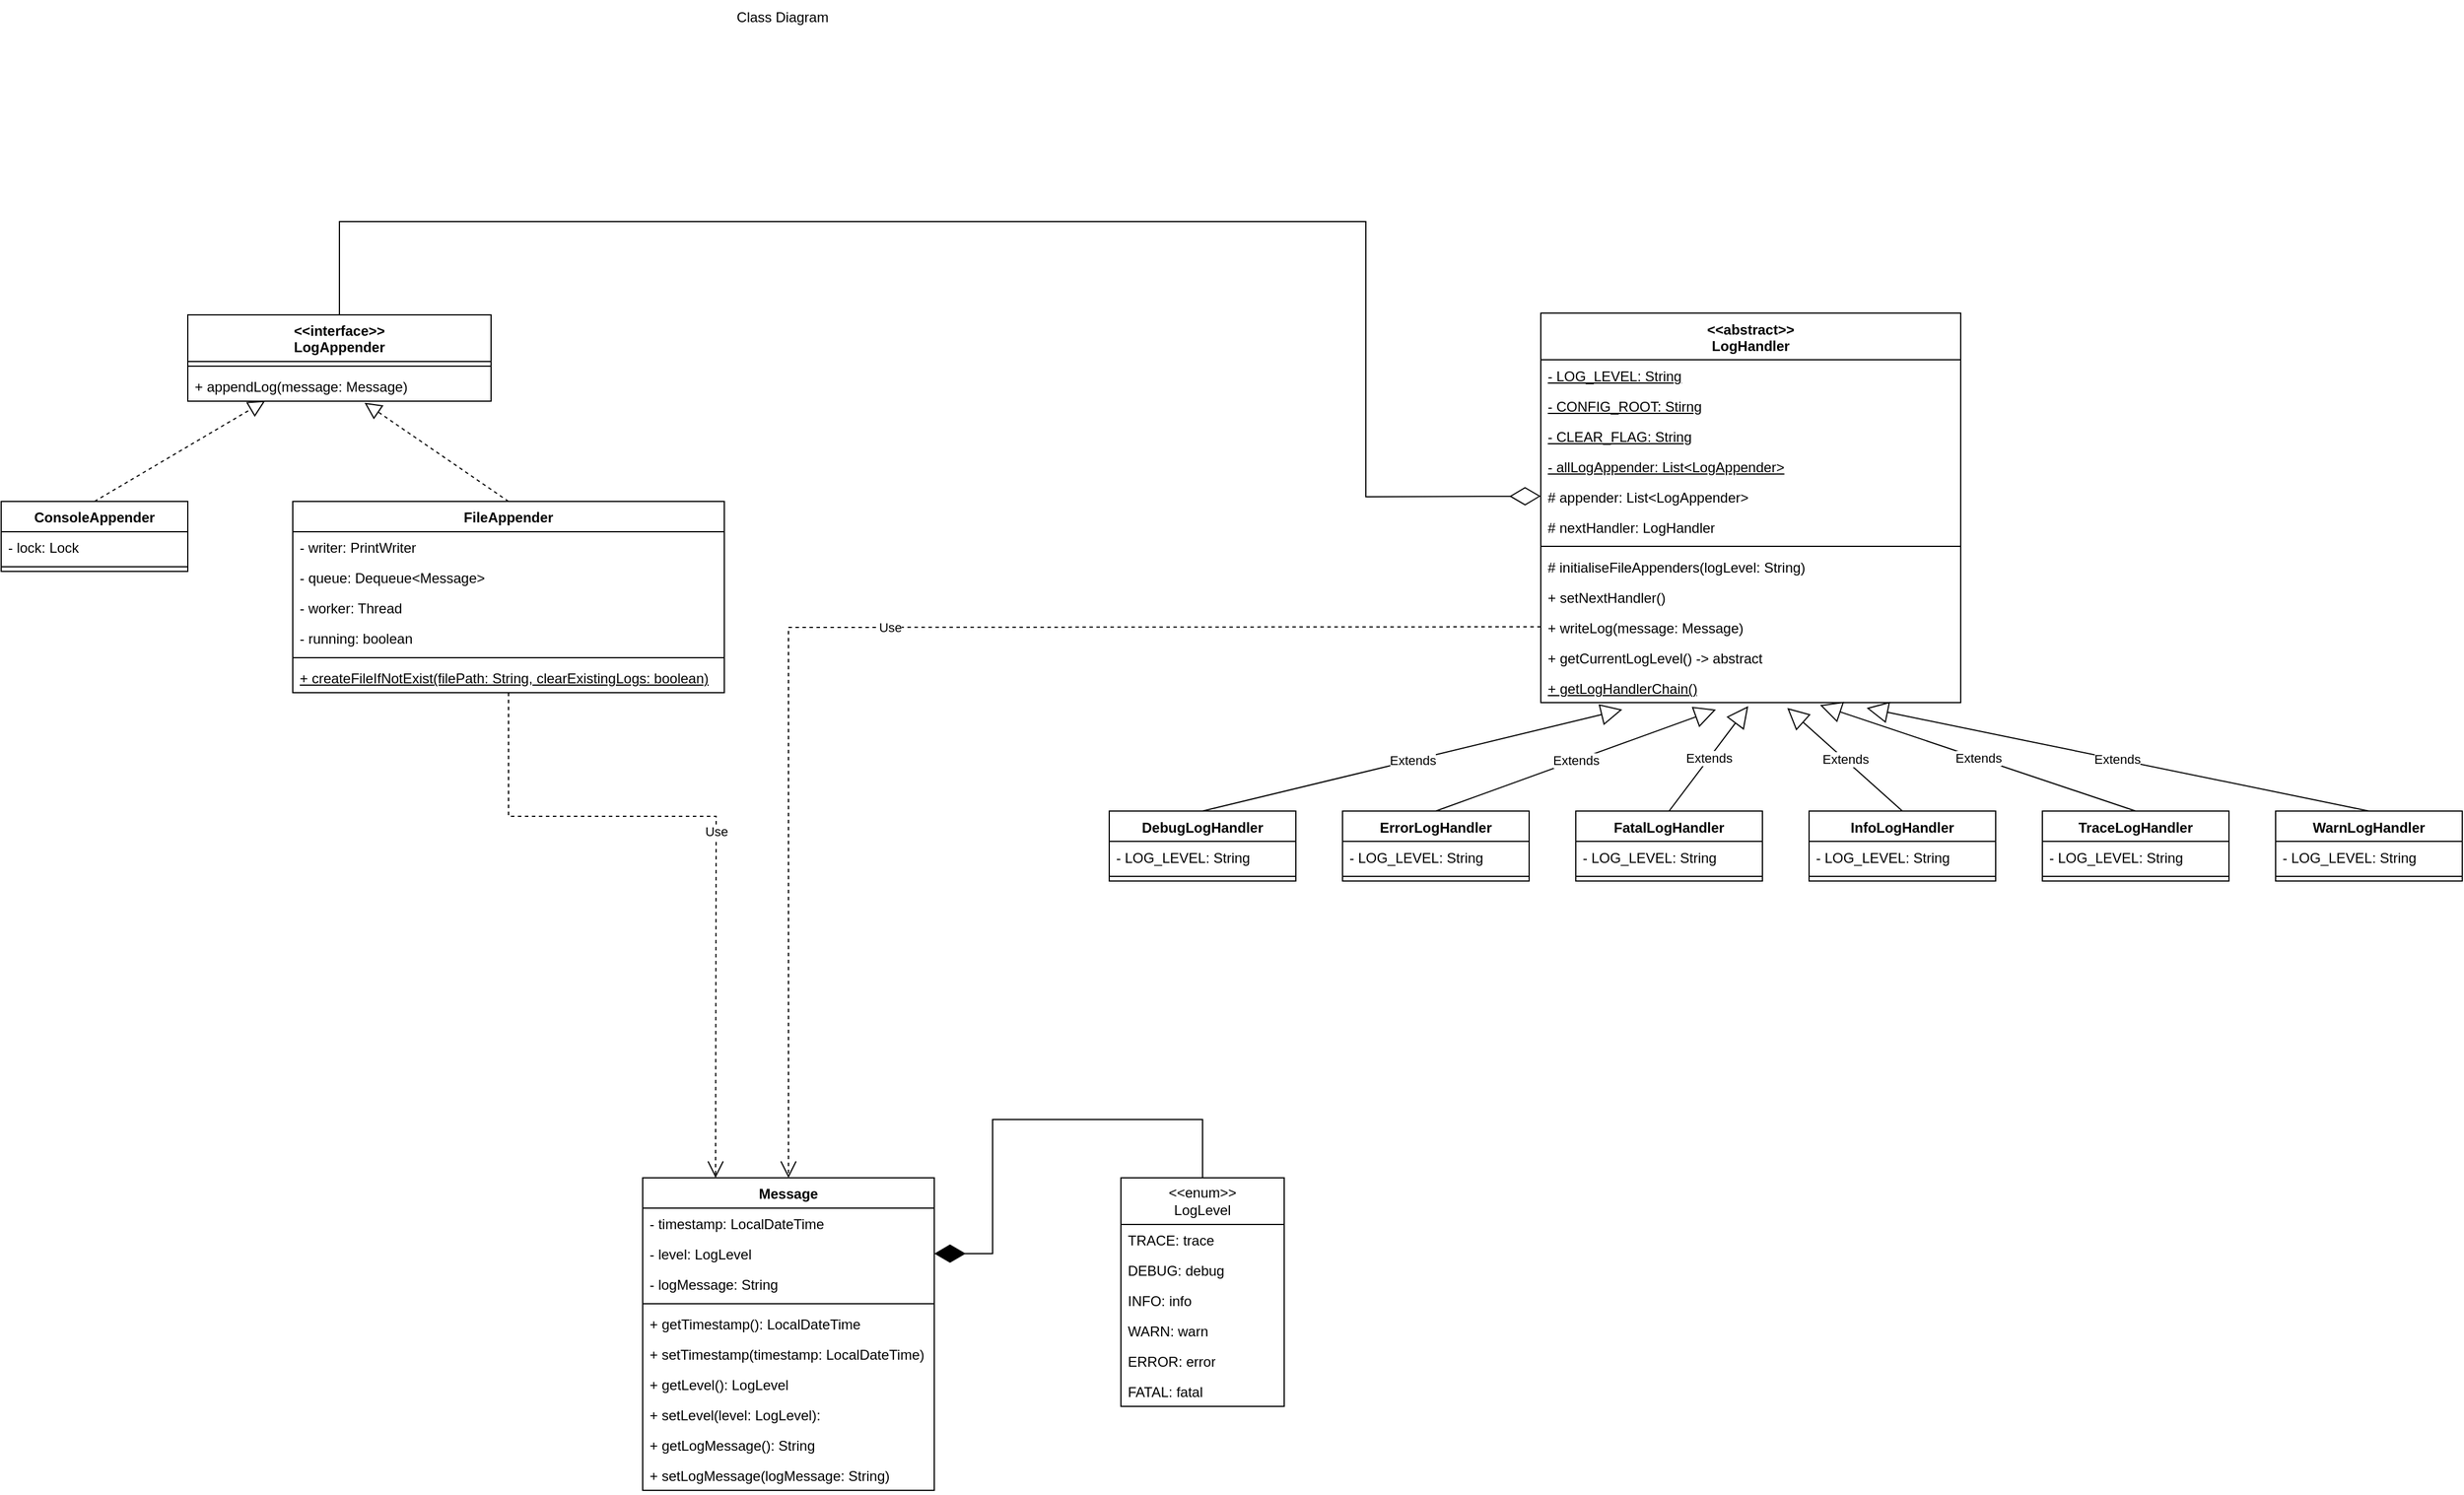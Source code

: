 <mxfile version="28.2.7">
  <diagram id="C5RBs43oDa-KdzZeNtuy" name="Page-1">
    <mxGraphModel dx="2620" dy="1873" grid="1" gridSize="10" guides="1" tooltips="1" connect="1" arrows="1" fold="1" page="1" pageScale="1" pageWidth="3300" pageHeight="4681" math="0" shadow="0">
      <root>
        <mxCell id="WIyWlLk6GJQsqaUBKTNV-0" />
        <mxCell id="WIyWlLk6GJQsqaUBKTNV-1" parent="WIyWlLk6GJQsqaUBKTNV-0" />
        <mxCell id="eOQ8HIZeuh8u5lp4IAcC-0" value="Class Diagram" style="text;html=1;whiteSpace=wrap;strokeColor=none;fillColor=none;align=center;verticalAlign=middle;rounded=0;" vertex="1" parent="WIyWlLk6GJQsqaUBKTNV-1">
          <mxGeometry x="1600" y="90" width="120" height="30" as="geometry" />
        </mxCell>
        <mxCell id="eOQ8HIZeuh8u5lp4IAcC-2" value="&amp;lt;&amp;lt;interface&amp;gt;&amp;gt;&lt;div&gt;LogAppender&lt;/div&gt;" style="swimlane;fontStyle=1;align=center;verticalAlign=top;childLayout=stackLayout;horizontal=1;startSize=40;horizontalStack=0;resizeParent=1;resizeParentMax=0;resizeLast=0;collapsible=1;marginBottom=0;whiteSpace=wrap;html=1;" vertex="1" parent="WIyWlLk6GJQsqaUBKTNV-1">
          <mxGeometry x="1150" y="360" width="260" height="74" as="geometry" />
        </mxCell>
        <mxCell id="eOQ8HIZeuh8u5lp4IAcC-4" value="" style="line;strokeWidth=1;fillColor=none;align=left;verticalAlign=middle;spacingTop=-1;spacingLeft=3;spacingRight=3;rotatable=0;labelPosition=right;points=[];portConstraint=eastwest;strokeColor=inherit;" vertex="1" parent="eOQ8HIZeuh8u5lp4IAcC-2">
          <mxGeometry y="40" width="260" height="8" as="geometry" />
        </mxCell>
        <mxCell id="eOQ8HIZeuh8u5lp4IAcC-5" value="+ appendLog(message: Message)" style="text;strokeColor=none;fillColor=none;align=left;verticalAlign=top;spacingLeft=4;spacingRight=4;overflow=hidden;rotatable=0;points=[[0,0.5],[1,0.5]];portConstraint=eastwest;whiteSpace=wrap;html=1;" vertex="1" parent="eOQ8HIZeuh8u5lp4IAcC-2">
          <mxGeometry y="48" width="260" height="26" as="geometry" />
        </mxCell>
        <mxCell id="eOQ8HIZeuh8u5lp4IAcC-6" value="ConsoleAppender" style="swimlane;fontStyle=1;align=center;verticalAlign=top;childLayout=stackLayout;horizontal=1;startSize=26;horizontalStack=0;resizeParent=1;resizeParentMax=0;resizeLast=0;collapsible=1;marginBottom=0;whiteSpace=wrap;html=1;" vertex="1" parent="WIyWlLk6GJQsqaUBKTNV-1">
          <mxGeometry x="990" y="520" width="160" height="60" as="geometry" />
        </mxCell>
        <mxCell id="eOQ8HIZeuh8u5lp4IAcC-7" value="- lock: Lock" style="text;strokeColor=none;fillColor=none;align=left;verticalAlign=top;spacingLeft=4;spacingRight=4;overflow=hidden;rotatable=0;points=[[0,0.5],[1,0.5]];portConstraint=eastwest;whiteSpace=wrap;html=1;" vertex="1" parent="eOQ8HIZeuh8u5lp4IAcC-6">
          <mxGeometry y="26" width="160" height="26" as="geometry" />
        </mxCell>
        <mxCell id="eOQ8HIZeuh8u5lp4IAcC-8" value="" style="line;strokeWidth=1;fillColor=none;align=left;verticalAlign=middle;spacingTop=-1;spacingLeft=3;spacingRight=3;rotatable=0;labelPosition=right;points=[];portConstraint=eastwest;strokeColor=inherit;" vertex="1" parent="eOQ8HIZeuh8u5lp4IAcC-6">
          <mxGeometry y="52" width="160" height="8" as="geometry" />
        </mxCell>
        <mxCell id="eOQ8HIZeuh8u5lp4IAcC-10" value="" style="endArrow=block;dashed=1;endFill=0;endSize=12;html=1;rounded=0;exitX=0.5;exitY=0;exitDx=0;exitDy=0;entryX=0.255;entryY=0.99;entryDx=0;entryDy=0;entryPerimeter=0;" edge="1" parent="WIyWlLk6GJQsqaUBKTNV-1" source="eOQ8HIZeuh8u5lp4IAcC-6" target="eOQ8HIZeuh8u5lp4IAcC-5">
          <mxGeometry width="160" relative="1" as="geometry">
            <mxPoint x="1020" y="490" as="sourcePoint" />
            <mxPoint x="1180" y="490" as="targetPoint" />
          </mxGeometry>
        </mxCell>
        <mxCell id="eOQ8HIZeuh8u5lp4IAcC-11" value="FileAppender" style="swimlane;fontStyle=1;align=center;verticalAlign=top;childLayout=stackLayout;horizontal=1;startSize=26;horizontalStack=0;resizeParent=1;resizeParentMax=0;resizeLast=0;collapsible=1;marginBottom=0;whiteSpace=wrap;html=1;" vertex="1" parent="WIyWlLk6GJQsqaUBKTNV-1">
          <mxGeometry x="1240" y="520" width="370" height="164" as="geometry" />
        </mxCell>
        <mxCell id="eOQ8HIZeuh8u5lp4IAcC-12" value="- writer: PrintWriter" style="text;strokeColor=none;fillColor=none;align=left;verticalAlign=top;spacingLeft=4;spacingRight=4;overflow=hidden;rotatable=0;points=[[0,0.5],[1,0.5]];portConstraint=eastwest;whiteSpace=wrap;html=1;" vertex="1" parent="eOQ8HIZeuh8u5lp4IAcC-11">
          <mxGeometry y="26" width="370" height="26" as="geometry" />
        </mxCell>
        <mxCell id="eOQ8HIZeuh8u5lp4IAcC-15" value="- queue: Dequeue&amp;lt;Message&amp;gt;" style="text;strokeColor=none;fillColor=none;align=left;verticalAlign=top;spacingLeft=4;spacingRight=4;overflow=hidden;rotatable=0;points=[[0,0.5],[1,0.5]];portConstraint=eastwest;whiteSpace=wrap;html=1;" vertex="1" parent="eOQ8HIZeuh8u5lp4IAcC-11">
          <mxGeometry y="52" width="370" height="26" as="geometry" />
        </mxCell>
        <mxCell id="eOQ8HIZeuh8u5lp4IAcC-16" value="- worker: Thread" style="text;strokeColor=none;fillColor=none;align=left;verticalAlign=top;spacingLeft=4;spacingRight=4;overflow=hidden;rotatable=0;points=[[0,0.5],[1,0.5]];portConstraint=eastwest;whiteSpace=wrap;html=1;" vertex="1" parent="eOQ8HIZeuh8u5lp4IAcC-11">
          <mxGeometry y="78" width="370" height="26" as="geometry" />
        </mxCell>
        <mxCell id="eOQ8HIZeuh8u5lp4IAcC-17" value="- running: boolean" style="text;strokeColor=none;fillColor=none;align=left;verticalAlign=top;spacingLeft=4;spacingRight=4;overflow=hidden;rotatable=0;points=[[0,0.5],[1,0.5]];portConstraint=eastwest;whiteSpace=wrap;html=1;" vertex="1" parent="eOQ8HIZeuh8u5lp4IAcC-11">
          <mxGeometry y="104" width="370" height="26" as="geometry" />
        </mxCell>
        <mxCell id="eOQ8HIZeuh8u5lp4IAcC-13" value="" style="line;strokeWidth=1;fillColor=none;align=left;verticalAlign=middle;spacingTop=-1;spacingLeft=3;spacingRight=3;rotatable=0;labelPosition=right;points=[];portConstraint=eastwest;strokeColor=inherit;" vertex="1" parent="eOQ8HIZeuh8u5lp4IAcC-11">
          <mxGeometry y="130" width="370" height="8" as="geometry" />
        </mxCell>
        <mxCell id="eOQ8HIZeuh8u5lp4IAcC-14" value="&lt;u&gt;+ createFileIfNotExist(filePath: String, clearExistingLogs: boolean)&lt;/u&gt;" style="text;strokeColor=none;fillColor=none;align=left;verticalAlign=top;spacingLeft=4;spacingRight=4;overflow=hidden;rotatable=0;points=[[0,0.5],[1,0.5]];portConstraint=eastwest;whiteSpace=wrap;html=1;" vertex="1" parent="eOQ8HIZeuh8u5lp4IAcC-11">
          <mxGeometry y="138" width="370" height="26" as="geometry" />
        </mxCell>
        <mxCell id="eOQ8HIZeuh8u5lp4IAcC-18" value="" style="endArrow=block;dashed=1;endFill=0;endSize=12;html=1;rounded=0;exitX=0.5;exitY=0;exitDx=0;exitDy=0;entryX=0.583;entryY=1.051;entryDx=0;entryDy=0;entryPerimeter=0;" edge="1" parent="WIyWlLk6GJQsqaUBKTNV-1" source="eOQ8HIZeuh8u5lp4IAcC-11" target="eOQ8HIZeuh8u5lp4IAcC-5">
          <mxGeometry width="160" relative="1" as="geometry">
            <mxPoint x="1250" y="490" as="sourcePoint" />
            <mxPoint x="1410" y="490" as="targetPoint" />
          </mxGeometry>
        </mxCell>
        <mxCell id="eOQ8HIZeuh8u5lp4IAcC-19" value="&amp;lt;&amp;lt;abstract&amp;gt;&amp;gt;&lt;div&gt;LogHandler&lt;/div&gt;" style="swimlane;fontStyle=1;align=center;verticalAlign=top;childLayout=stackLayout;horizontal=1;startSize=40;horizontalStack=0;resizeParent=1;resizeParentMax=0;resizeLast=0;collapsible=1;marginBottom=0;whiteSpace=wrap;html=1;" vertex="1" parent="WIyWlLk6GJQsqaUBKTNV-1">
          <mxGeometry x="2310" y="358.5" width="360" height="334" as="geometry" />
        </mxCell>
        <mxCell id="eOQ8HIZeuh8u5lp4IAcC-20" value="&lt;u&gt;- LOG_LEVEL: String&lt;/u&gt;" style="text;strokeColor=none;fillColor=none;align=left;verticalAlign=top;spacingLeft=4;spacingRight=4;overflow=hidden;rotatable=0;points=[[0,0.5],[1,0.5]];portConstraint=eastwest;whiteSpace=wrap;html=1;" vertex="1" parent="eOQ8HIZeuh8u5lp4IAcC-19">
          <mxGeometry y="40" width="360" height="26" as="geometry" />
        </mxCell>
        <mxCell id="eOQ8HIZeuh8u5lp4IAcC-23" value="&lt;u&gt;- CONFIG_ROOT: Stirng&lt;/u&gt;" style="text;strokeColor=none;fillColor=none;align=left;verticalAlign=top;spacingLeft=4;spacingRight=4;overflow=hidden;rotatable=0;points=[[0,0.5],[1,0.5]];portConstraint=eastwest;whiteSpace=wrap;html=1;" vertex="1" parent="eOQ8HIZeuh8u5lp4IAcC-19">
          <mxGeometry y="66" width="360" height="26" as="geometry" />
        </mxCell>
        <mxCell id="eOQ8HIZeuh8u5lp4IAcC-24" value="&lt;u&gt;- CLEAR_FLAG: String&lt;/u&gt;" style="text;strokeColor=none;fillColor=none;align=left;verticalAlign=top;spacingLeft=4;spacingRight=4;overflow=hidden;rotatable=0;points=[[0,0.5],[1,0.5]];portConstraint=eastwest;whiteSpace=wrap;html=1;" vertex="1" parent="eOQ8HIZeuh8u5lp4IAcC-19">
          <mxGeometry y="92" width="360" height="26" as="geometry" />
        </mxCell>
        <mxCell id="eOQ8HIZeuh8u5lp4IAcC-32" value="&lt;u&gt;- allLogAppender: List&amp;lt;LogAppender&amp;gt;&lt;/u&gt;" style="text;strokeColor=none;fillColor=none;align=left;verticalAlign=top;spacingLeft=4;spacingRight=4;overflow=hidden;rotatable=0;points=[[0,0.5],[1,0.5]];portConstraint=eastwest;whiteSpace=wrap;html=1;" vertex="1" parent="eOQ8HIZeuh8u5lp4IAcC-19">
          <mxGeometry y="118" width="360" height="26" as="geometry" />
        </mxCell>
        <mxCell id="eOQ8HIZeuh8u5lp4IAcC-22" value="# appender: List&amp;lt;LogAppender&amp;gt;" style="text;strokeColor=none;fillColor=none;align=left;verticalAlign=top;spacingLeft=4;spacingRight=4;overflow=hidden;rotatable=0;points=[[0,0.5],[1,0.5]];portConstraint=eastwest;whiteSpace=wrap;html=1;" vertex="1" parent="eOQ8HIZeuh8u5lp4IAcC-19">
          <mxGeometry y="144" width="360" height="26" as="geometry" />
        </mxCell>
        <mxCell id="eOQ8HIZeuh8u5lp4IAcC-31" value="# nextHandler: LogHandler" style="text;strokeColor=none;fillColor=none;align=left;verticalAlign=top;spacingLeft=4;spacingRight=4;overflow=hidden;rotatable=0;points=[[0,0.5],[1,0.5]];portConstraint=eastwest;whiteSpace=wrap;html=1;" vertex="1" parent="eOQ8HIZeuh8u5lp4IAcC-19">
          <mxGeometry y="170" width="360" height="26" as="geometry" />
        </mxCell>
        <mxCell id="eOQ8HIZeuh8u5lp4IAcC-21" value="" style="line;strokeWidth=1;fillColor=none;align=left;verticalAlign=middle;spacingTop=-1;spacingLeft=3;spacingRight=3;rotatable=0;labelPosition=right;points=[];portConstraint=eastwest;strokeColor=inherit;" vertex="1" parent="eOQ8HIZeuh8u5lp4IAcC-19">
          <mxGeometry y="196" width="360" height="8" as="geometry" />
        </mxCell>
        <mxCell id="eOQ8HIZeuh8u5lp4IAcC-33" value="# initialiseFileAppenders(logLevel: String)" style="text;strokeColor=none;fillColor=none;align=left;verticalAlign=top;spacingLeft=4;spacingRight=4;overflow=hidden;rotatable=0;points=[[0,0.5],[1,0.5]];portConstraint=eastwest;whiteSpace=wrap;html=1;" vertex="1" parent="eOQ8HIZeuh8u5lp4IAcC-19">
          <mxGeometry y="204" width="360" height="26" as="geometry" />
        </mxCell>
        <mxCell id="eOQ8HIZeuh8u5lp4IAcC-43" value="+ setNextHandler()" style="text;strokeColor=none;fillColor=none;align=left;verticalAlign=top;spacingLeft=4;spacingRight=4;overflow=hidden;rotatable=0;points=[[0,0.5],[1,0.5]];portConstraint=eastwest;whiteSpace=wrap;html=1;" vertex="1" parent="eOQ8HIZeuh8u5lp4IAcC-19">
          <mxGeometry y="230" width="360" height="26" as="geometry" />
        </mxCell>
        <mxCell id="eOQ8HIZeuh8u5lp4IAcC-44" value="+ writeLog(message: Message)" style="text;strokeColor=none;fillColor=none;align=left;verticalAlign=top;spacingLeft=4;spacingRight=4;overflow=hidden;rotatable=0;points=[[0,0.5],[1,0.5]];portConstraint=eastwest;whiteSpace=wrap;html=1;" vertex="1" parent="eOQ8HIZeuh8u5lp4IAcC-19">
          <mxGeometry y="256" width="360" height="26" as="geometry" />
        </mxCell>
        <mxCell id="eOQ8HIZeuh8u5lp4IAcC-46" value="+ getCurrentLogLevel() -&amp;gt; abstract" style="text;strokeColor=none;fillColor=none;align=left;verticalAlign=top;spacingLeft=4;spacingRight=4;overflow=hidden;rotatable=0;points=[[0,0.5],[1,0.5]];portConstraint=eastwest;whiteSpace=wrap;html=1;" vertex="1" parent="eOQ8HIZeuh8u5lp4IAcC-19">
          <mxGeometry y="282" width="360" height="26" as="geometry" />
        </mxCell>
        <mxCell id="eOQ8HIZeuh8u5lp4IAcC-45" value="&lt;u&gt;+ getLogHandlerChain()&lt;/u&gt;" style="text;strokeColor=none;fillColor=none;align=left;verticalAlign=top;spacingLeft=4;spacingRight=4;overflow=hidden;rotatable=0;points=[[0,0.5],[1,0.5]];portConstraint=eastwest;whiteSpace=wrap;html=1;" vertex="1" parent="eOQ8HIZeuh8u5lp4IAcC-19">
          <mxGeometry y="308" width="360" height="26" as="geometry" />
        </mxCell>
        <mxCell id="eOQ8HIZeuh8u5lp4IAcC-51" value="DebugLogHandler" style="swimlane;fontStyle=1;align=center;verticalAlign=top;childLayout=stackLayout;horizontal=1;startSize=26;horizontalStack=0;resizeParent=1;resizeParentMax=0;resizeLast=0;collapsible=1;marginBottom=0;whiteSpace=wrap;html=1;" vertex="1" parent="WIyWlLk6GJQsqaUBKTNV-1">
          <mxGeometry x="1940" y="785.5" width="160" height="60" as="geometry" />
        </mxCell>
        <mxCell id="eOQ8HIZeuh8u5lp4IAcC-50" value="- LOG_LEVEL: String" style="text;strokeColor=none;fillColor=none;align=left;verticalAlign=top;spacingLeft=4;spacingRight=4;overflow=hidden;rotatable=0;points=[[0,0.5],[1,0.5]];portConstraint=eastwest;whiteSpace=wrap;html=1;" vertex="1" parent="eOQ8HIZeuh8u5lp4IAcC-51">
          <mxGeometry y="26" width="160" height="26" as="geometry" />
        </mxCell>
        <mxCell id="eOQ8HIZeuh8u5lp4IAcC-53" value="" style="line;strokeWidth=1;fillColor=none;align=left;verticalAlign=middle;spacingTop=-1;spacingLeft=3;spacingRight=3;rotatable=0;labelPosition=right;points=[];portConstraint=eastwest;strokeColor=inherit;" vertex="1" parent="eOQ8HIZeuh8u5lp4IAcC-51">
          <mxGeometry y="52" width="160" height="8" as="geometry" />
        </mxCell>
        <mxCell id="eOQ8HIZeuh8u5lp4IAcC-55" value="ErrorLogHandler" style="swimlane;fontStyle=1;align=center;verticalAlign=top;childLayout=stackLayout;horizontal=1;startSize=26;horizontalStack=0;resizeParent=1;resizeParentMax=0;resizeLast=0;collapsible=1;marginBottom=0;whiteSpace=wrap;html=1;" vertex="1" parent="WIyWlLk6GJQsqaUBKTNV-1">
          <mxGeometry x="2140" y="785.5" width="160" height="60" as="geometry" />
        </mxCell>
        <mxCell id="eOQ8HIZeuh8u5lp4IAcC-56" value="- LOG_LEVEL: String" style="text;strokeColor=none;fillColor=none;align=left;verticalAlign=top;spacingLeft=4;spacingRight=4;overflow=hidden;rotatable=0;points=[[0,0.5],[1,0.5]];portConstraint=eastwest;whiteSpace=wrap;html=1;" vertex="1" parent="eOQ8HIZeuh8u5lp4IAcC-55">
          <mxGeometry y="26" width="160" height="26" as="geometry" />
        </mxCell>
        <mxCell id="eOQ8HIZeuh8u5lp4IAcC-57" value="" style="line;strokeWidth=1;fillColor=none;align=left;verticalAlign=middle;spacingTop=-1;spacingLeft=3;spacingRight=3;rotatable=0;labelPosition=right;points=[];portConstraint=eastwest;strokeColor=inherit;" vertex="1" parent="eOQ8HIZeuh8u5lp4IAcC-55">
          <mxGeometry y="52" width="160" height="8" as="geometry" />
        </mxCell>
        <mxCell id="eOQ8HIZeuh8u5lp4IAcC-58" value="InfoLogHandler" style="swimlane;fontStyle=1;align=center;verticalAlign=top;childLayout=stackLayout;horizontal=1;startSize=26;horizontalStack=0;resizeParent=1;resizeParentMax=0;resizeLast=0;collapsible=1;marginBottom=0;whiteSpace=wrap;html=1;" vertex="1" parent="WIyWlLk6GJQsqaUBKTNV-1">
          <mxGeometry x="2540" y="785.5" width="160" height="60" as="geometry" />
        </mxCell>
        <mxCell id="eOQ8HIZeuh8u5lp4IAcC-59" value="- LOG_LEVEL: String" style="text;strokeColor=none;fillColor=none;align=left;verticalAlign=top;spacingLeft=4;spacingRight=4;overflow=hidden;rotatable=0;points=[[0,0.5],[1,0.5]];portConstraint=eastwest;whiteSpace=wrap;html=1;" vertex="1" parent="eOQ8HIZeuh8u5lp4IAcC-58">
          <mxGeometry y="26" width="160" height="26" as="geometry" />
        </mxCell>
        <mxCell id="eOQ8HIZeuh8u5lp4IAcC-60" value="" style="line;strokeWidth=1;fillColor=none;align=left;verticalAlign=middle;spacingTop=-1;spacingLeft=3;spacingRight=3;rotatable=0;labelPosition=right;points=[];portConstraint=eastwest;strokeColor=inherit;" vertex="1" parent="eOQ8HIZeuh8u5lp4IAcC-58">
          <mxGeometry y="52" width="160" height="8" as="geometry" />
        </mxCell>
        <mxCell id="eOQ8HIZeuh8u5lp4IAcC-61" value="FatalLogHandler" style="swimlane;fontStyle=1;align=center;verticalAlign=top;childLayout=stackLayout;horizontal=1;startSize=26;horizontalStack=0;resizeParent=1;resizeParentMax=0;resizeLast=0;collapsible=1;marginBottom=0;whiteSpace=wrap;html=1;" vertex="1" parent="WIyWlLk6GJQsqaUBKTNV-1">
          <mxGeometry x="2340" y="785.5" width="160" height="60" as="geometry" />
        </mxCell>
        <mxCell id="eOQ8HIZeuh8u5lp4IAcC-62" value="- LOG_LEVEL: String" style="text;strokeColor=none;fillColor=none;align=left;verticalAlign=top;spacingLeft=4;spacingRight=4;overflow=hidden;rotatable=0;points=[[0,0.5],[1,0.5]];portConstraint=eastwest;whiteSpace=wrap;html=1;" vertex="1" parent="eOQ8HIZeuh8u5lp4IAcC-61">
          <mxGeometry y="26" width="160" height="26" as="geometry" />
        </mxCell>
        <mxCell id="eOQ8HIZeuh8u5lp4IAcC-63" value="" style="line;strokeWidth=1;fillColor=none;align=left;verticalAlign=middle;spacingTop=-1;spacingLeft=3;spacingRight=3;rotatable=0;labelPosition=right;points=[];portConstraint=eastwest;strokeColor=inherit;" vertex="1" parent="eOQ8HIZeuh8u5lp4IAcC-61">
          <mxGeometry y="52" width="160" height="8" as="geometry" />
        </mxCell>
        <mxCell id="eOQ8HIZeuh8u5lp4IAcC-65" value="WarnLogHandler" style="swimlane;fontStyle=1;align=center;verticalAlign=top;childLayout=stackLayout;horizontal=1;startSize=26;horizontalStack=0;resizeParent=1;resizeParentMax=0;resizeLast=0;collapsible=1;marginBottom=0;whiteSpace=wrap;html=1;" vertex="1" parent="WIyWlLk6GJQsqaUBKTNV-1">
          <mxGeometry x="2940" y="785.5" width="160" height="60" as="geometry" />
        </mxCell>
        <mxCell id="eOQ8HIZeuh8u5lp4IAcC-66" value="- LOG_LEVEL: String" style="text;strokeColor=none;fillColor=none;align=left;verticalAlign=top;spacingLeft=4;spacingRight=4;overflow=hidden;rotatable=0;points=[[0,0.5],[1,0.5]];portConstraint=eastwest;whiteSpace=wrap;html=1;" vertex="1" parent="eOQ8HIZeuh8u5lp4IAcC-65">
          <mxGeometry y="26" width="160" height="26" as="geometry" />
        </mxCell>
        <mxCell id="eOQ8HIZeuh8u5lp4IAcC-67" value="" style="line;strokeWidth=1;fillColor=none;align=left;verticalAlign=middle;spacingTop=-1;spacingLeft=3;spacingRight=3;rotatable=0;labelPosition=right;points=[];portConstraint=eastwest;strokeColor=inherit;" vertex="1" parent="eOQ8HIZeuh8u5lp4IAcC-65">
          <mxGeometry y="52" width="160" height="8" as="geometry" />
        </mxCell>
        <mxCell id="eOQ8HIZeuh8u5lp4IAcC-68" value="TraceLogHandler" style="swimlane;fontStyle=1;align=center;verticalAlign=top;childLayout=stackLayout;horizontal=1;startSize=26;horizontalStack=0;resizeParent=1;resizeParentMax=0;resizeLast=0;collapsible=1;marginBottom=0;whiteSpace=wrap;html=1;" vertex="1" parent="WIyWlLk6GJQsqaUBKTNV-1">
          <mxGeometry x="2740" y="785.5" width="160" height="60" as="geometry" />
        </mxCell>
        <mxCell id="eOQ8HIZeuh8u5lp4IAcC-69" value="- LOG_LEVEL: String" style="text;strokeColor=none;fillColor=none;align=left;verticalAlign=top;spacingLeft=4;spacingRight=4;overflow=hidden;rotatable=0;points=[[0,0.5],[1,0.5]];portConstraint=eastwest;whiteSpace=wrap;html=1;" vertex="1" parent="eOQ8HIZeuh8u5lp4IAcC-68">
          <mxGeometry y="26" width="160" height="26" as="geometry" />
        </mxCell>
        <mxCell id="eOQ8HIZeuh8u5lp4IAcC-70" value="" style="line;strokeWidth=1;fillColor=none;align=left;verticalAlign=middle;spacingTop=-1;spacingLeft=3;spacingRight=3;rotatable=0;labelPosition=right;points=[];portConstraint=eastwest;strokeColor=inherit;" vertex="1" parent="eOQ8HIZeuh8u5lp4IAcC-68">
          <mxGeometry y="52" width="160" height="8" as="geometry" />
        </mxCell>
        <mxCell id="eOQ8HIZeuh8u5lp4IAcC-71" value="Extends" style="endArrow=block;endSize=16;endFill=0;html=1;rounded=0;exitX=0.5;exitY=0;exitDx=0;exitDy=0;entryX=0.494;entryY=1.115;entryDx=0;entryDy=0;entryPerimeter=0;" edge="1" parent="WIyWlLk6GJQsqaUBKTNV-1" source="eOQ8HIZeuh8u5lp4IAcC-61" target="eOQ8HIZeuh8u5lp4IAcC-45">
          <mxGeometry width="160" relative="1" as="geometry">
            <mxPoint x="1950" y="980" as="sourcePoint" />
            <mxPoint x="2110" y="980" as="targetPoint" />
          </mxGeometry>
        </mxCell>
        <mxCell id="eOQ8HIZeuh8u5lp4IAcC-72" value="Extends" style="endArrow=block;endSize=16;endFill=0;html=1;rounded=0;exitX=0.5;exitY=0;exitDx=0;exitDy=0;entryX=0.587;entryY=1.179;entryDx=0;entryDy=0;entryPerimeter=0;" edge="1" parent="WIyWlLk6GJQsqaUBKTNV-1" source="eOQ8HIZeuh8u5lp4IAcC-58" target="eOQ8HIZeuh8u5lp4IAcC-45">
          <mxGeometry width="160" relative="1" as="geometry">
            <mxPoint x="1930" y="1010" as="sourcePoint" />
            <mxPoint x="2090" y="1010" as="targetPoint" />
          </mxGeometry>
        </mxCell>
        <mxCell id="eOQ8HIZeuh8u5lp4IAcC-73" value="Extends" style="endArrow=block;endSize=16;endFill=0;html=1;rounded=0;exitX=0.5;exitY=0;exitDx=0;exitDy=0;entryX=0.417;entryY=1.231;entryDx=0;entryDy=0;entryPerimeter=0;" edge="1" parent="WIyWlLk6GJQsqaUBKTNV-1" source="eOQ8HIZeuh8u5lp4IAcC-55" target="eOQ8HIZeuh8u5lp4IAcC-45">
          <mxGeometry width="160" relative="1" as="geometry">
            <mxPoint x="1930" y="1010" as="sourcePoint" />
            <mxPoint x="2090" y="1010" as="targetPoint" />
          </mxGeometry>
        </mxCell>
        <mxCell id="eOQ8HIZeuh8u5lp4IAcC-74" value="Extends" style="endArrow=block;endSize=16;endFill=0;html=1;rounded=0;exitX=0.5;exitY=0;exitDx=0;exitDy=0;entryX=0.665;entryY=1.083;entryDx=0;entryDy=0;entryPerimeter=0;" edge="1" parent="WIyWlLk6GJQsqaUBKTNV-1" source="eOQ8HIZeuh8u5lp4IAcC-68" target="eOQ8HIZeuh8u5lp4IAcC-45">
          <mxGeometry width="160" relative="1" as="geometry">
            <mxPoint x="1930" y="1010" as="sourcePoint" />
            <mxPoint x="2090" y="1010" as="targetPoint" />
          </mxGeometry>
        </mxCell>
        <mxCell id="eOQ8HIZeuh8u5lp4IAcC-75" value="Extends" style="endArrow=block;endSize=16;endFill=0;html=1;rounded=0;exitX=0.5;exitY=0;exitDx=0;exitDy=0;entryX=0.194;entryY=1.231;entryDx=0;entryDy=0;entryPerimeter=0;" edge="1" parent="WIyWlLk6GJQsqaUBKTNV-1" source="eOQ8HIZeuh8u5lp4IAcC-51" target="eOQ8HIZeuh8u5lp4IAcC-45">
          <mxGeometry width="160" relative="1" as="geometry">
            <mxPoint x="1930" y="1010" as="sourcePoint" />
            <mxPoint x="2090" y="1010" as="targetPoint" />
          </mxGeometry>
        </mxCell>
        <mxCell id="eOQ8HIZeuh8u5lp4IAcC-76" value="Extends" style="endArrow=block;endSize=16;endFill=0;html=1;rounded=0;exitX=0.5;exitY=0;exitDx=0;exitDy=0;entryX=0.776;entryY=1.179;entryDx=0;entryDy=0;entryPerimeter=0;" edge="1" parent="WIyWlLk6GJQsqaUBKTNV-1" source="eOQ8HIZeuh8u5lp4IAcC-65" target="eOQ8HIZeuh8u5lp4IAcC-45">
          <mxGeometry width="160" relative="1" as="geometry">
            <mxPoint x="1850" y="1010" as="sourcePoint" />
            <mxPoint x="2010" y="1010" as="targetPoint" />
          </mxGeometry>
        </mxCell>
        <mxCell id="eOQ8HIZeuh8u5lp4IAcC-77" value="&amp;lt;&amp;lt;enum&amp;gt;&amp;gt;&lt;br&gt;LogLevel" style="swimlane;fontStyle=0;childLayout=stackLayout;horizontal=1;startSize=40;fillColor=none;horizontalStack=0;resizeParent=1;resizeParentMax=0;resizeLast=0;collapsible=1;marginBottom=0;whiteSpace=wrap;html=1;" vertex="1" parent="WIyWlLk6GJQsqaUBKTNV-1">
          <mxGeometry x="1950" y="1100" width="140" height="196" as="geometry" />
        </mxCell>
        <mxCell id="eOQ8HIZeuh8u5lp4IAcC-78" value="TRACE: trace" style="text;strokeColor=none;fillColor=none;align=left;verticalAlign=top;spacingLeft=4;spacingRight=4;overflow=hidden;rotatable=0;points=[[0,0.5],[1,0.5]];portConstraint=eastwest;whiteSpace=wrap;html=1;" vertex="1" parent="eOQ8HIZeuh8u5lp4IAcC-77">
          <mxGeometry y="40" width="140" height="26" as="geometry" />
        </mxCell>
        <mxCell id="eOQ8HIZeuh8u5lp4IAcC-79" value="DEBUG: debug" style="text;strokeColor=none;fillColor=none;align=left;verticalAlign=top;spacingLeft=4;spacingRight=4;overflow=hidden;rotatable=0;points=[[0,0.5],[1,0.5]];portConstraint=eastwest;whiteSpace=wrap;html=1;" vertex="1" parent="eOQ8HIZeuh8u5lp4IAcC-77">
          <mxGeometry y="66" width="140" height="26" as="geometry" />
        </mxCell>
        <mxCell id="eOQ8HIZeuh8u5lp4IAcC-80" value="INFO: info" style="text;strokeColor=none;fillColor=none;align=left;verticalAlign=top;spacingLeft=4;spacingRight=4;overflow=hidden;rotatable=0;points=[[0,0.5],[1,0.5]];portConstraint=eastwest;whiteSpace=wrap;html=1;" vertex="1" parent="eOQ8HIZeuh8u5lp4IAcC-77">
          <mxGeometry y="92" width="140" height="26" as="geometry" />
        </mxCell>
        <mxCell id="eOQ8HIZeuh8u5lp4IAcC-81" value="WARN: warn" style="text;strokeColor=none;fillColor=none;align=left;verticalAlign=top;spacingLeft=4;spacingRight=4;overflow=hidden;rotatable=0;points=[[0,0.5],[1,0.5]];portConstraint=eastwest;whiteSpace=wrap;html=1;" vertex="1" parent="eOQ8HIZeuh8u5lp4IAcC-77">
          <mxGeometry y="118" width="140" height="26" as="geometry" />
        </mxCell>
        <mxCell id="eOQ8HIZeuh8u5lp4IAcC-82" value="ERROR: error" style="text;strokeColor=none;fillColor=none;align=left;verticalAlign=top;spacingLeft=4;spacingRight=4;overflow=hidden;rotatable=0;points=[[0,0.5],[1,0.5]];portConstraint=eastwest;whiteSpace=wrap;html=1;" vertex="1" parent="eOQ8HIZeuh8u5lp4IAcC-77">
          <mxGeometry y="144" width="140" height="26" as="geometry" />
        </mxCell>
        <mxCell id="eOQ8HIZeuh8u5lp4IAcC-83" value="FATAL: fatal" style="text;strokeColor=none;fillColor=none;align=left;verticalAlign=top;spacingLeft=4;spacingRight=4;overflow=hidden;rotatable=0;points=[[0,0.5],[1,0.5]];portConstraint=eastwest;whiteSpace=wrap;html=1;" vertex="1" parent="eOQ8HIZeuh8u5lp4IAcC-77">
          <mxGeometry y="170" width="140" height="26" as="geometry" />
        </mxCell>
        <mxCell id="eOQ8HIZeuh8u5lp4IAcC-84" value="Message" style="swimlane;fontStyle=1;align=center;verticalAlign=top;childLayout=stackLayout;horizontal=1;startSize=26;horizontalStack=0;resizeParent=1;resizeParentMax=0;resizeLast=0;collapsible=1;marginBottom=0;whiteSpace=wrap;html=1;" vertex="1" parent="WIyWlLk6GJQsqaUBKTNV-1">
          <mxGeometry x="1540" y="1100" width="250" height="268" as="geometry" />
        </mxCell>
        <mxCell id="eOQ8HIZeuh8u5lp4IAcC-85" value="- timestamp: LocalDateTime" style="text;strokeColor=none;fillColor=none;align=left;verticalAlign=top;spacingLeft=4;spacingRight=4;overflow=hidden;rotatable=0;points=[[0,0.5],[1,0.5]];portConstraint=eastwest;whiteSpace=wrap;html=1;" vertex="1" parent="eOQ8HIZeuh8u5lp4IAcC-84">
          <mxGeometry y="26" width="250" height="26" as="geometry" />
        </mxCell>
        <mxCell id="eOQ8HIZeuh8u5lp4IAcC-87" value="- level: LogLevel" style="text;strokeColor=none;fillColor=none;align=left;verticalAlign=top;spacingLeft=4;spacingRight=4;overflow=hidden;rotatable=0;points=[[0,0.5],[1,0.5]];portConstraint=eastwest;whiteSpace=wrap;html=1;" vertex="1" parent="eOQ8HIZeuh8u5lp4IAcC-84">
          <mxGeometry y="52" width="250" height="26" as="geometry" />
        </mxCell>
        <mxCell id="eOQ8HIZeuh8u5lp4IAcC-88" value="- logMessage: String" style="text;strokeColor=none;fillColor=none;align=left;verticalAlign=top;spacingLeft=4;spacingRight=4;overflow=hidden;rotatable=0;points=[[0,0.5],[1,0.5]];portConstraint=eastwest;whiteSpace=wrap;html=1;" vertex="1" parent="eOQ8HIZeuh8u5lp4IAcC-84">
          <mxGeometry y="78" width="250" height="26" as="geometry" />
        </mxCell>
        <mxCell id="eOQ8HIZeuh8u5lp4IAcC-86" value="" style="line;strokeWidth=1;fillColor=none;align=left;verticalAlign=middle;spacingTop=-1;spacingLeft=3;spacingRight=3;rotatable=0;labelPosition=right;points=[];portConstraint=eastwest;strokeColor=inherit;" vertex="1" parent="eOQ8HIZeuh8u5lp4IAcC-84">
          <mxGeometry y="104" width="250" height="8" as="geometry" />
        </mxCell>
        <mxCell id="eOQ8HIZeuh8u5lp4IAcC-89" value="+ getTimestamp(): LocalDateTime" style="text;strokeColor=none;fillColor=none;align=left;verticalAlign=top;spacingLeft=4;spacingRight=4;overflow=hidden;rotatable=0;points=[[0,0.5],[1,0.5]];portConstraint=eastwest;whiteSpace=wrap;html=1;" vertex="1" parent="eOQ8HIZeuh8u5lp4IAcC-84">
          <mxGeometry y="112" width="250" height="26" as="geometry" />
        </mxCell>
        <mxCell id="eOQ8HIZeuh8u5lp4IAcC-90" value="+ setTimestamp(timestamp: LocalDateTime)" style="text;strokeColor=none;fillColor=none;align=left;verticalAlign=top;spacingLeft=4;spacingRight=4;overflow=hidden;rotatable=0;points=[[0,0.5],[1,0.5]];portConstraint=eastwest;whiteSpace=wrap;html=1;" vertex="1" parent="eOQ8HIZeuh8u5lp4IAcC-84">
          <mxGeometry y="138" width="250" height="26" as="geometry" />
        </mxCell>
        <mxCell id="eOQ8HIZeuh8u5lp4IAcC-91" value="+ getLevel(): LogLevel" style="text;strokeColor=none;fillColor=none;align=left;verticalAlign=top;spacingLeft=4;spacingRight=4;overflow=hidden;rotatable=0;points=[[0,0.5],[1,0.5]];portConstraint=eastwest;whiteSpace=wrap;html=1;" vertex="1" parent="eOQ8HIZeuh8u5lp4IAcC-84">
          <mxGeometry y="164" width="250" height="26" as="geometry" />
        </mxCell>
        <mxCell id="eOQ8HIZeuh8u5lp4IAcC-92" value="+ setLevel(level: LogLevel):&amp;nbsp;" style="text;strokeColor=none;fillColor=none;align=left;verticalAlign=top;spacingLeft=4;spacingRight=4;overflow=hidden;rotatable=0;points=[[0,0.5],[1,0.5]];portConstraint=eastwest;whiteSpace=wrap;html=1;" vertex="1" parent="eOQ8HIZeuh8u5lp4IAcC-84">
          <mxGeometry y="190" width="250" height="26" as="geometry" />
        </mxCell>
        <mxCell id="eOQ8HIZeuh8u5lp4IAcC-94" value="+ getLogMessage(): String" style="text;strokeColor=none;fillColor=none;align=left;verticalAlign=top;spacingLeft=4;spacingRight=4;overflow=hidden;rotatable=0;points=[[0,0.5],[1,0.5]];portConstraint=eastwest;whiteSpace=wrap;html=1;" vertex="1" parent="eOQ8HIZeuh8u5lp4IAcC-84">
          <mxGeometry y="216" width="250" height="26" as="geometry" />
        </mxCell>
        <mxCell id="eOQ8HIZeuh8u5lp4IAcC-93" value="+ setLogMessage(logMessage: String)" style="text;strokeColor=none;fillColor=none;align=left;verticalAlign=top;spacingLeft=4;spacingRight=4;overflow=hidden;rotatable=0;points=[[0,0.5],[1,0.5]];portConstraint=eastwest;whiteSpace=wrap;html=1;" vertex="1" parent="eOQ8HIZeuh8u5lp4IAcC-84">
          <mxGeometry y="242" width="250" height="26" as="geometry" />
        </mxCell>
        <mxCell id="eOQ8HIZeuh8u5lp4IAcC-96" value="" style="endArrow=diamondThin;endFill=1;endSize=24;html=1;rounded=0;entryX=1;entryY=0.5;entryDx=0;entryDy=0;exitX=0.5;exitY=0;exitDx=0;exitDy=0;" edge="1" parent="WIyWlLk6GJQsqaUBKTNV-1" source="eOQ8HIZeuh8u5lp4IAcC-77" target="eOQ8HIZeuh8u5lp4IAcC-87">
          <mxGeometry width="160" relative="1" as="geometry">
            <mxPoint x="1680" y="830" as="sourcePoint" />
            <mxPoint x="1840" y="830" as="targetPoint" />
            <Array as="points">
              <mxPoint x="2020" y="1050" />
              <mxPoint x="1840" y="1050" />
              <mxPoint x="1840" y="1165" />
            </Array>
          </mxGeometry>
        </mxCell>
        <mxCell id="eOQ8HIZeuh8u5lp4IAcC-97" value="" style="endArrow=diamondThin;endFill=0;endSize=24;html=1;rounded=0;entryX=0;entryY=0.5;entryDx=0;entryDy=0;exitX=0.5;exitY=0;exitDx=0;exitDy=0;" edge="1" parent="WIyWlLk6GJQsqaUBKTNV-1" source="eOQ8HIZeuh8u5lp4IAcC-2" target="eOQ8HIZeuh8u5lp4IAcC-22">
          <mxGeometry width="160" relative="1" as="geometry">
            <mxPoint x="1660" y="680" as="sourcePoint" />
            <mxPoint x="1820" y="680" as="targetPoint" />
            <Array as="points">
              <mxPoint x="1280" y="280" />
              <mxPoint x="2160" y="280" />
              <mxPoint x="2160" y="516" />
            </Array>
          </mxGeometry>
        </mxCell>
        <mxCell id="eOQ8HIZeuh8u5lp4IAcC-98" value="Use" style="endArrow=open;endSize=12;dashed=1;html=1;rounded=0;exitX=0;exitY=0.5;exitDx=0;exitDy=0;entryX=0.5;entryY=0;entryDx=0;entryDy=0;" edge="1" parent="WIyWlLk6GJQsqaUBKTNV-1" source="eOQ8HIZeuh8u5lp4IAcC-44" target="eOQ8HIZeuh8u5lp4IAcC-84">
          <mxGeometry width="160" relative="1" as="geometry">
            <mxPoint x="1430" y="1140" as="sourcePoint" />
            <mxPoint x="1590" y="1140" as="targetPoint" />
            <Array as="points">
              <mxPoint x="1665" y="628" />
            </Array>
          </mxGeometry>
        </mxCell>
        <mxCell id="eOQ8HIZeuh8u5lp4IAcC-99" value="Use" style="endArrow=open;endSize=12;dashed=1;html=1;rounded=0;entryX=0.25;entryY=0;entryDx=0;entryDy=0;" edge="1" parent="WIyWlLk6GJQsqaUBKTNV-1" source="eOQ8HIZeuh8u5lp4IAcC-14" target="eOQ8HIZeuh8u5lp4IAcC-84">
          <mxGeometry width="160" relative="1" as="geometry">
            <mxPoint x="1370" y="930" as="sourcePoint" />
            <mxPoint x="1530" y="930" as="targetPoint" />
            <Array as="points">
              <mxPoint x="1425" y="790" />
              <mxPoint x="1603" y="790" />
            </Array>
          </mxGeometry>
        </mxCell>
      </root>
    </mxGraphModel>
  </diagram>
</mxfile>
